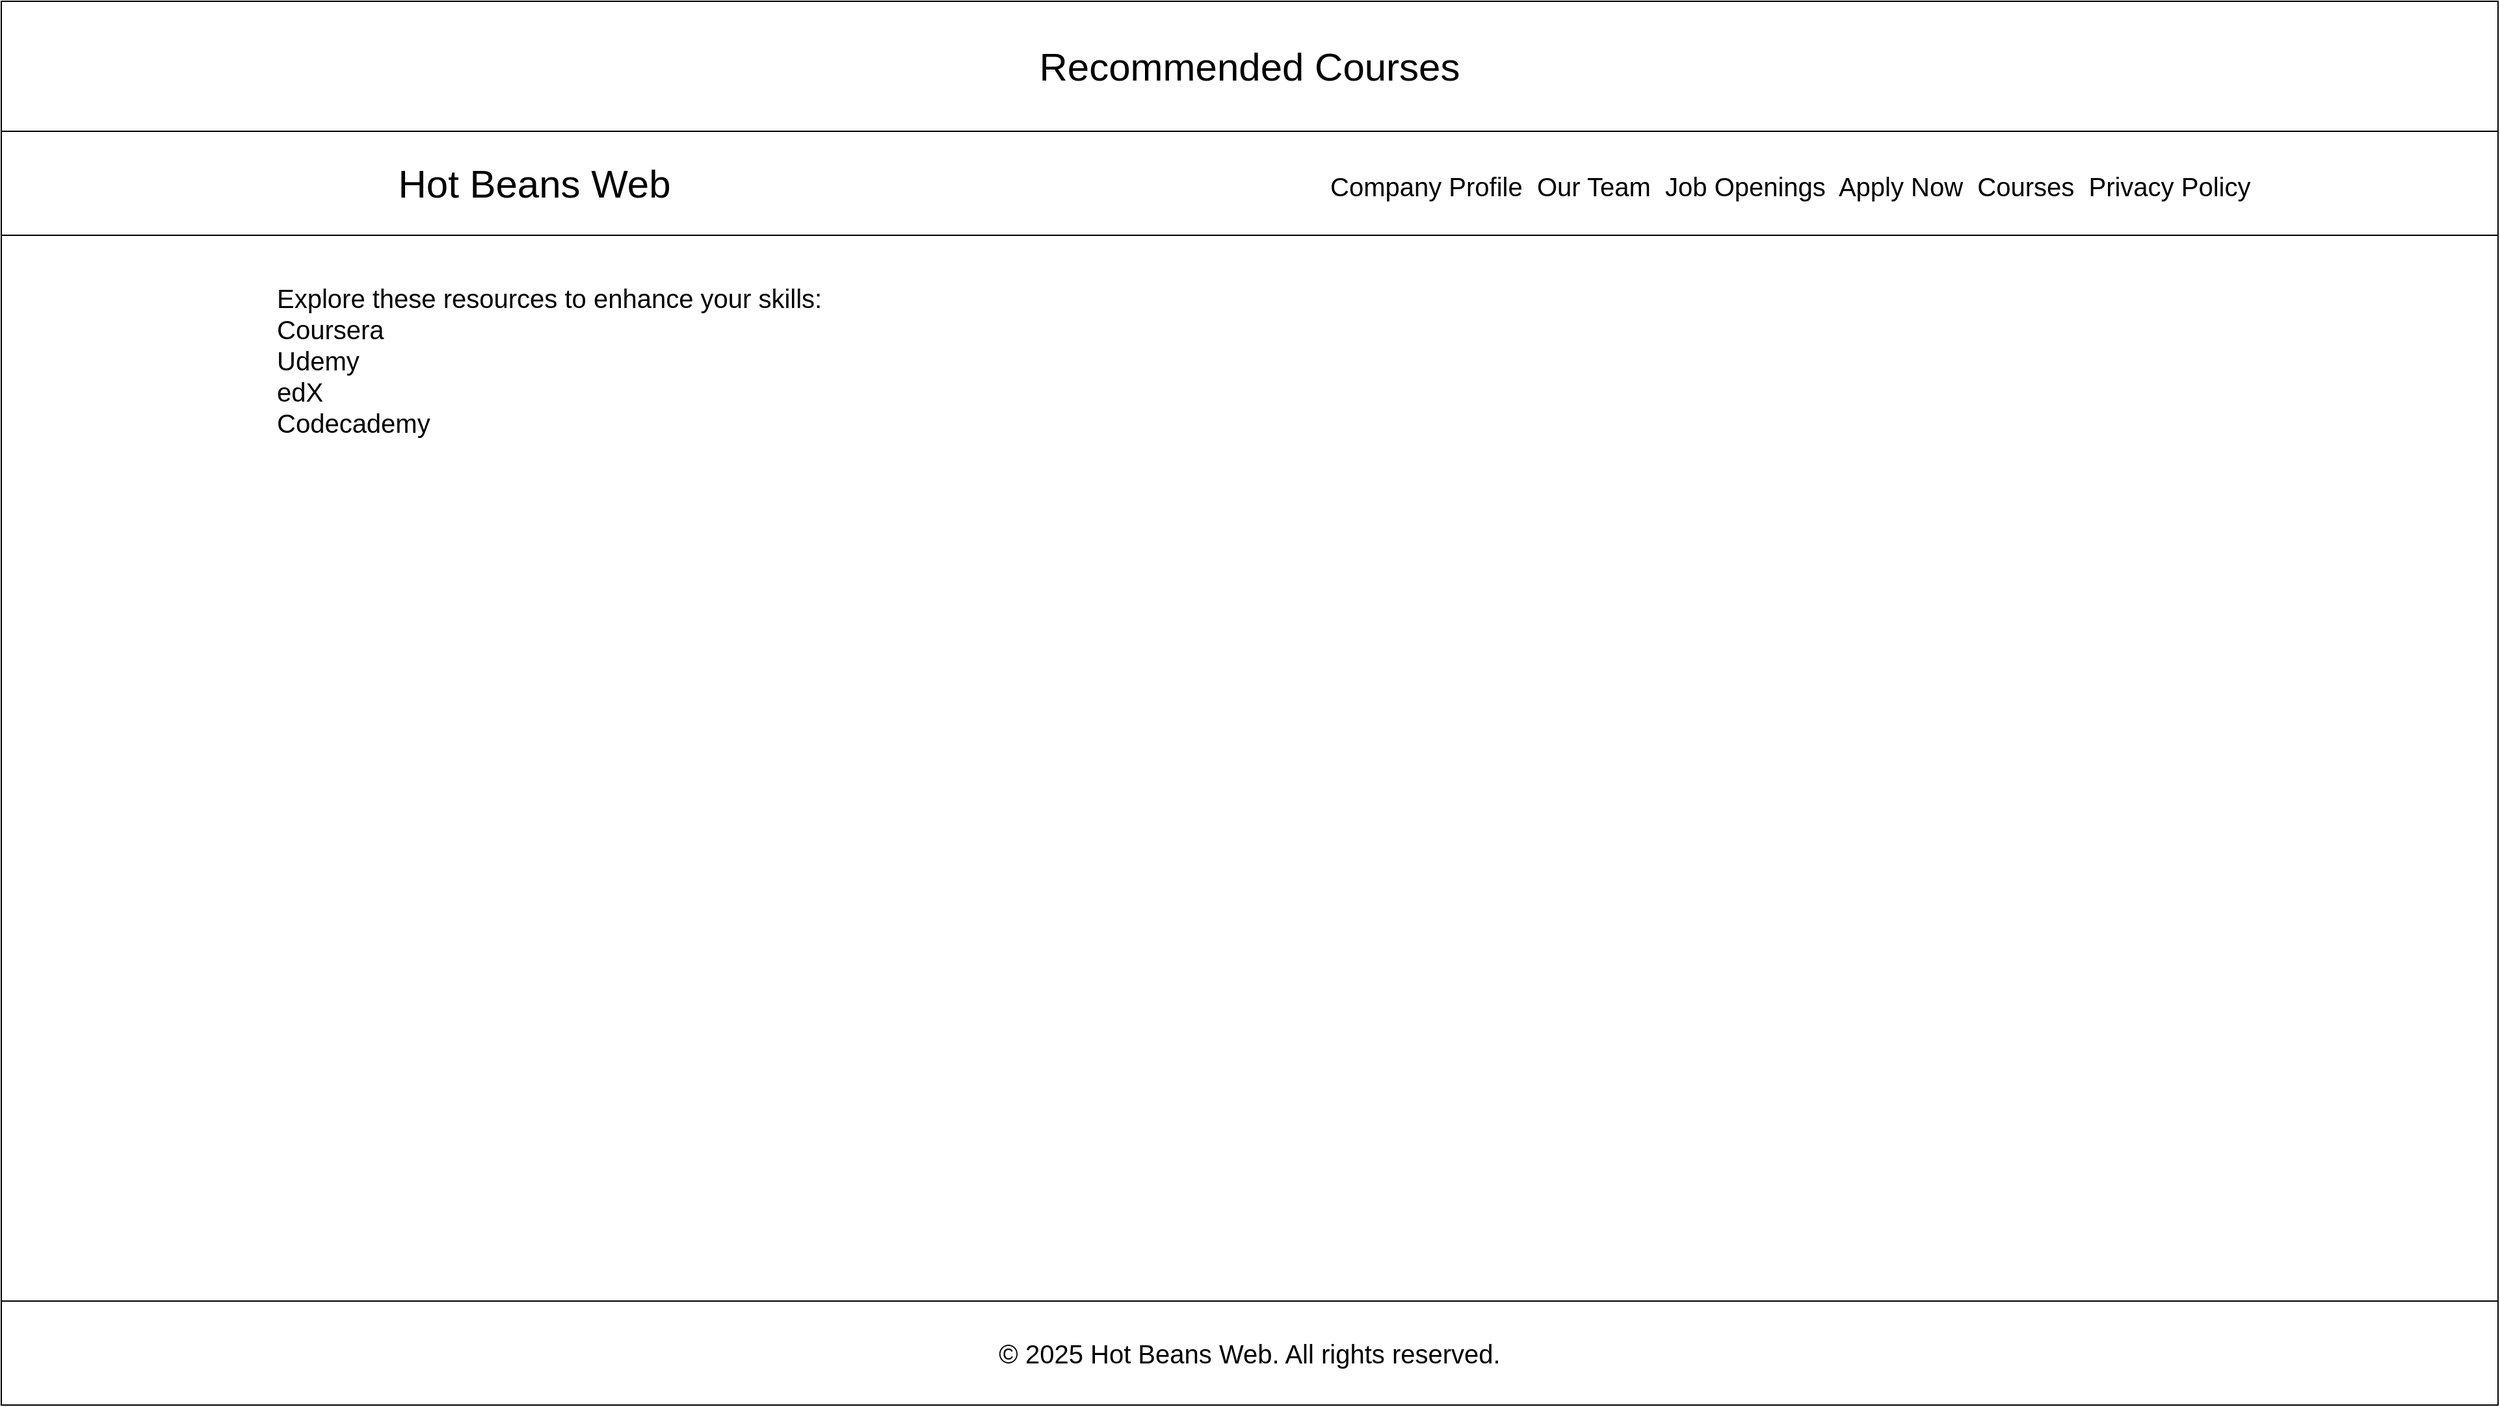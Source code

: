 <mxfile version="27.0.5">
  <diagram name="Page-1" id="Wk2SZ3Dgn6wj2FgpQmdu">
    <mxGraphModel dx="2037" dy="1179" grid="1" gridSize="10" guides="1" tooltips="1" connect="1" arrows="1" fold="1" page="1" pageScale="1" pageWidth="1920" pageHeight="1080" math="0" shadow="0">
      <root>
        <mxCell id="0" />
        <mxCell id="1" parent="0" />
        <mxCell id="2mj4cjvI3WKVShRjhSFl-1" value="" style="rounded=0;whiteSpace=wrap;html=1;fillColor=light-dark(#FFFFFF,#FFFFFF);" parent="1" vertex="1">
          <mxGeometry width="1920" height="1080" as="geometry" />
        </mxCell>
        <mxCell id="2mj4cjvI3WKVShRjhSFl-2" value="" style="rounded=0;whiteSpace=wrap;html=1;fillColor=light-dark(#FFFFFF,#007FFF);" parent="1" vertex="1">
          <mxGeometry width="1920" height="100" as="geometry" />
        </mxCell>
        <mxCell id="2mj4cjvI3WKVShRjhSFl-3" value="" style="rounded=0;whiteSpace=wrap;html=1;fillColor=light-dark(#FFFFFF,#1A1A1A);" parent="1" vertex="1">
          <mxGeometry y="100" width="1920" height="80" as="geometry" />
        </mxCell>
        <mxCell id="2mj4cjvI3WKVShRjhSFl-5" value="Recommended Courses" style="text;html=1;align=center;verticalAlign=middle;whiteSpace=wrap;rounded=0;fontSize=30;" parent="1" vertex="1">
          <mxGeometry x="790" y="20" width="340" height="60" as="geometry" />
        </mxCell>
        <mxCell id="2mj4cjvI3WKVShRjhSFl-6" value="Hot Beans Web" style="text;html=1;align=center;verticalAlign=middle;whiteSpace=wrap;rounded=0;fontSize=30;" parent="1" vertex="1">
          <mxGeometry x="300" y="100" width="220" height="80" as="geometry" />
        </mxCell>
        <mxCell id="2mj4cjvI3WKVShRjhSFl-7" value="&lt;font style=&quot;font-size: 20px;&quot;&gt;Company Profile&amp;nbsp; Our Team&amp;nbsp; Job Openings&amp;nbsp; Apply Now&amp;nbsp; Courses&amp;nbsp; Privacy Policy&lt;/font&gt;" style="text;whiteSpace=wrap;html=1;fontSize=25;verticalAlign=middle;" parent="1" vertex="1">
          <mxGeometry x="1020" y="100" width="900" height="80" as="geometry" />
        </mxCell>
        <UserObject label="Explore these resources to enhance your skills:&lt;br&gt;Coursera&lt;div&gt;Udemy&lt;div&gt;edX&lt;div&gt;Codecademy&lt;/div&gt;&lt;/div&gt;&lt;/div&gt;" id="qmOIuZe4hRwivx6xctNg-1">
          <mxCell style="text;whiteSpace=wrap;html=1;fontColor=light-dark(#000000,#000000);fontSize=20;" parent="1" vertex="1">
            <mxGeometry x="210" y="210" width="1500" height="750" as="geometry" />
          </mxCell>
        </UserObject>
        <mxCell id="6vwyDtYXKGUiSL_Yxjqe-2" value="" style="rounded=0;whiteSpace=wrap;html=1;fillColor=light-dark(#FFFFFF,#1A1A1A);" parent="1" vertex="1">
          <mxGeometry y="1000" width="1920" height="80" as="geometry" />
        </mxCell>
        <mxCell id="6vwyDtYXKGUiSL_Yxjqe-1" value="© 2025 Hot Beans Web. All rights reserved." style="text;whiteSpace=wrap;html=1;align=center;verticalAlign=middle;fontSize=20;" parent="1" vertex="1">
          <mxGeometry x="760" y="1000" width="400" height="80" as="geometry" />
        </mxCell>
      </root>
    </mxGraphModel>
  </diagram>
</mxfile>
